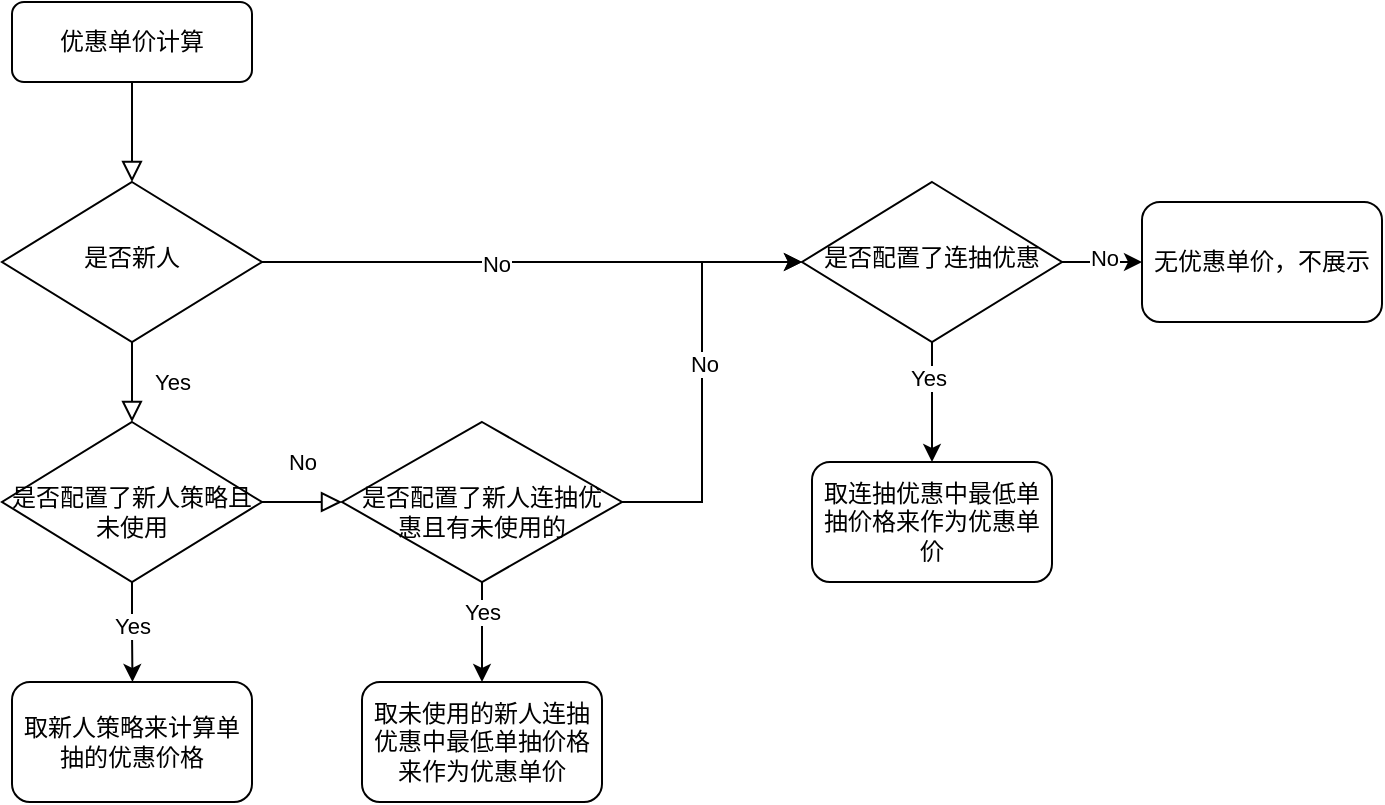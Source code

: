 <mxfile version="22.1.7" type="github">
  <diagram id="C5RBs43oDa-KdzZeNtuy" name="Page-1">
    <mxGraphModel dx="896" dy="498" grid="1" gridSize="10" guides="1" tooltips="1" connect="1" arrows="1" fold="1" page="1" pageScale="1" pageWidth="827" pageHeight="1169" math="0" shadow="0">
      <root>
        <mxCell id="WIyWlLk6GJQsqaUBKTNV-0" />
        <mxCell id="WIyWlLk6GJQsqaUBKTNV-1" parent="WIyWlLk6GJQsqaUBKTNV-0" />
        <mxCell id="WIyWlLk6GJQsqaUBKTNV-2" value="" style="rounded=0;html=1;jettySize=auto;orthogonalLoop=1;fontSize=11;endArrow=block;endFill=0;endSize=8;strokeWidth=1;shadow=0;labelBackgroundColor=none;edgeStyle=orthogonalEdgeStyle;" parent="WIyWlLk6GJQsqaUBKTNV-1" source="WIyWlLk6GJQsqaUBKTNV-3" target="WIyWlLk6GJQsqaUBKTNV-6" edge="1">
          <mxGeometry relative="1" as="geometry" />
        </mxCell>
        <mxCell id="WIyWlLk6GJQsqaUBKTNV-3" value="优惠单价计算" style="rounded=1;whiteSpace=wrap;html=1;fontSize=12;glass=0;strokeWidth=1;shadow=0;" parent="WIyWlLk6GJQsqaUBKTNV-1" vertex="1">
          <mxGeometry x="145" y="80" width="120" height="40" as="geometry" />
        </mxCell>
        <mxCell id="WIyWlLk6GJQsqaUBKTNV-4" value="Yes" style="rounded=0;html=1;jettySize=auto;orthogonalLoop=1;fontSize=11;endArrow=block;endFill=0;endSize=8;strokeWidth=1;shadow=0;labelBackgroundColor=none;edgeStyle=orthogonalEdgeStyle;" parent="WIyWlLk6GJQsqaUBKTNV-1" source="WIyWlLk6GJQsqaUBKTNV-6" target="WIyWlLk6GJQsqaUBKTNV-10" edge="1">
          <mxGeometry y="20" relative="1" as="geometry">
            <mxPoint as="offset" />
          </mxGeometry>
        </mxCell>
        <mxCell id="4SfWcHtOlQNRW03nDwKr-12" style="edgeStyle=orthogonalEdgeStyle;rounded=0;orthogonalLoop=1;jettySize=auto;html=1;entryX=0;entryY=0.5;entryDx=0;entryDy=0;" edge="1" parent="WIyWlLk6GJQsqaUBKTNV-1" source="WIyWlLk6GJQsqaUBKTNV-6" target="4SfWcHtOlQNRW03nDwKr-0">
          <mxGeometry relative="1" as="geometry" />
        </mxCell>
        <mxCell id="4SfWcHtOlQNRW03nDwKr-13" value="No" style="edgeLabel;html=1;align=center;verticalAlign=middle;resizable=0;points=[];" vertex="1" connectable="0" parent="4SfWcHtOlQNRW03nDwKr-12">
          <mxGeometry x="-0.138" y="-1" relative="1" as="geometry">
            <mxPoint as="offset" />
          </mxGeometry>
        </mxCell>
        <mxCell id="WIyWlLk6GJQsqaUBKTNV-6" value="是否新人" style="rhombus;whiteSpace=wrap;html=1;shadow=0;fontFamily=Helvetica;fontSize=12;align=center;strokeWidth=1;spacing=6;spacingTop=-4;" parent="WIyWlLk6GJQsqaUBKTNV-1" vertex="1">
          <mxGeometry x="140" y="170" width="130" height="80" as="geometry" />
        </mxCell>
        <mxCell id="WIyWlLk6GJQsqaUBKTNV-8" value="No" style="rounded=0;html=1;jettySize=auto;orthogonalLoop=1;fontSize=11;endArrow=block;endFill=0;endSize=8;strokeWidth=1;shadow=0;labelBackgroundColor=none;edgeStyle=orthogonalEdgeStyle;entryX=0;entryY=0.5;entryDx=0;entryDy=0;" parent="WIyWlLk6GJQsqaUBKTNV-1" source="WIyWlLk6GJQsqaUBKTNV-10" target="4SfWcHtOlQNRW03nDwKr-2" edge="1">
          <mxGeometry y="20" relative="1" as="geometry">
            <mxPoint as="offset" />
            <mxPoint x="220" y="430" as="targetPoint" />
          </mxGeometry>
        </mxCell>
        <mxCell id="4SfWcHtOlQNRW03nDwKr-3" style="edgeStyle=orthogonalEdgeStyle;rounded=0;orthogonalLoop=1;jettySize=auto;html=1;exitX=0.5;exitY=1;exitDx=0;exitDy=0;entryX=0.502;entryY=0;entryDx=0;entryDy=0;entryPerimeter=0;" edge="1" parent="WIyWlLk6GJQsqaUBKTNV-1" source="WIyWlLk6GJQsqaUBKTNV-10" target="4SfWcHtOlQNRW03nDwKr-5">
          <mxGeometry relative="1" as="geometry">
            <mxPoint x="220.25" y="420.0" as="targetPoint" />
          </mxGeometry>
        </mxCell>
        <mxCell id="4SfWcHtOlQNRW03nDwKr-4" value="Yes" style="edgeLabel;html=1;align=center;verticalAlign=middle;resizable=0;points=[];" vertex="1" connectable="0" parent="4SfWcHtOlQNRW03nDwKr-3">
          <mxGeometry x="-0.134" relative="1" as="geometry">
            <mxPoint as="offset" />
          </mxGeometry>
        </mxCell>
        <mxCell id="WIyWlLk6GJQsqaUBKTNV-10" value="&lt;br&gt;是否配置了新人策略且未使用" style="rhombus;whiteSpace=wrap;html=1;shadow=0;fontFamily=Helvetica;fontSize=12;align=center;strokeWidth=1;spacing=6;spacingTop=-4;" parent="WIyWlLk6GJQsqaUBKTNV-1" vertex="1">
          <mxGeometry x="140" y="290" width="130" height="80" as="geometry" />
        </mxCell>
        <mxCell id="4SfWcHtOlQNRW03nDwKr-15" style="edgeStyle=orthogonalEdgeStyle;rounded=0;orthogonalLoop=1;jettySize=auto;html=1;exitX=0.5;exitY=1;exitDx=0;exitDy=0;entryX=0.5;entryY=0;entryDx=0;entryDy=0;" edge="1" parent="WIyWlLk6GJQsqaUBKTNV-1" source="4SfWcHtOlQNRW03nDwKr-0" target="4SfWcHtOlQNRW03nDwKr-14">
          <mxGeometry relative="1" as="geometry" />
        </mxCell>
        <mxCell id="4SfWcHtOlQNRW03nDwKr-19" value="Yes" style="edgeLabel;html=1;align=center;verticalAlign=middle;resizable=0;points=[];" vertex="1" connectable="0" parent="4SfWcHtOlQNRW03nDwKr-15">
          <mxGeometry x="-0.412" y="-2" relative="1" as="geometry">
            <mxPoint as="offset" />
          </mxGeometry>
        </mxCell>
        <mxCell id="4SfWcHtOlQNRW03nDwKr-17" style="edgeStyle=orthogonalEdgeStyle;rounded=0;orthogonalLoop=1;jettySize=auto;html=1;exitX=1;exitY=0.5;exitDx=0;exitDy=0;entryX=0;entryY=0.5;entryDx=0;entryDy=0;" edge="1" parent="WIyWlLk6GJQsqaUBKTNV-1" source="4SfWcHtOlQNRW03nDwKr-0" target="4SfWcHtOlQNRW03nDwKr-16">
          <mxGeometry relative="1" as="geometry" />
        </mxCell>
        <mxCell id="4SfWcHtOlQNRW03nDwKr-18" value="No" style="edgeLabel;html=1;align=center;verticalAlign=middle;resizable=0;points=[];" vertex="1" connectable="0" parent="4SfWcHtOlQNRW03nDwKr-17">
          <mxGeometry x="0.013" y="2" relative="1" as="geometry">
            <mxPoint as="offset" />
          </mxGeometry>
        </mxCell>
        <mxCell id="4SfWcHtOlQNRW03nDwKr-0" value="是否配置了连抽优惠" style="rhombus;whiteSpace=wrap;html=1;shadow=0;fontFamily=Helvetica;fontSize=12;align=center;strokeWidth=1;spacing=6;spacingTop=-4;" vertex="1" parent="WIyWlLk6GJQsqaUBKTNV-1">
          <mxGeometry x="540" y="170" width="130" height="80" as="geometry" />
        </mxCell>
        <mxCell id="4SfWcHtOlQNRW03nDwKr-7" style="edgeStyle=orthogonalEdgeStyle;rounded=0;orthogonalLoop=1;jettySize=auto;html=1;exitX=0.5;exitY=1;exitDx=0;exitDy=0;" edge="1" parent="WIyWlLk6GJQsqaUBKTNV-1" source="4SfWcHtOlQNRW03nDwKr-2" target="4SfWcHtOlQNRW03nDwKr-6">
          <mxGeometry relative="1" as="geometry" />
        </mxCell>
        <mxCell id="4SfWcHtOlQNRW03nDwKr-8" value="Yes" style="edgeLabel;html=1;align=center;verticalAlign=middle;resizable=0;points=[];" vertex="1" connectable="0" parent="4SfWcHtOlQNRW03nDwKr-7">
          <mxGeometry x="-0.395" relative="1" as="geometry">
            <mxPoint as="offset" />
          </mxGeometry>
        </mxCell>
        <mxCell id="4SfWcHtOlQNRW03nDwKr-9" style="edgeStyle=orthogonalEdgeStyle;rounded=0;orthogonalLoop=1;jettySize=auto;html=1;entryX=0;entryY=0.5;entryDx=0;entryDy=0;" edge="1" parent="WIyWlLk6GJQsqaUBKTNV-1" source="4SfWcHtOlQNRW03nDwKr-2" target="4SfWcHtOlQNRW03nDwKr-0">
          <mxGeometry relative="1" as="geometry">
            <Array as="points">
              <mxPoint x="490" y="330" />
              <mxPoint x="490" y="210" />
            </Array>
          </mxGeometry>
        </mxCell>
        <mxCell id="4SfWcHtOlQNRW03nDwKr-11" value="No" style="edgeLabel;html=1;align=center;verticalAlign=middle;resizable=0;points=[];" vertex="1" connectable="0" parent="4SfWcHtOlQNRW03nDwKr-9">
          <mxGeometry x="0.038" y="-1" relative="1" as="geometry">
            <mxPoint as="offset" />
          </mxGeometry>
        </mxCell>
        <mxCell id="4SfWcHtOlQNRW03nDwKr-2" value="&lt;br&gt;是否配置了新人连抽优惠且有未使用的" style="rhombus;whiteSpace=wrap;html=1;shadow=0;fontFamily=Helvetica;fontSize=12;align=center;strokeWidth=1;spacing=6;spacingTop=-4;" vertex="1" parent="WIyWlLk6GJQsqaUBKTNV-1">
          <mxGeometry x="310" y="290" width="140" height="80" as="geometry" />
        </mxCell>
        <mxCell id="4SfWcHtOlQNRW03nDwKr-5" value="取新人策略来计算单抽的优惠价格" style="rounded=1;whiteSpace=wrap;html=1;" vertex="1" parent="WIyWlLk6GJQsqaUBKTNV-1">
          <mxGeometry x="145" y="420" width="120" height="60" as="geometry" />
        </mxCell>
        <mxCell id="4SfWcHtOlQNRW03nDwKr-6" value="取未使用的新人连抽优惠中最低单抽价格来作为优惠单价" style="rounded=1;whiteSpace=wrap;html=1;" vertex="1" parent="WIyWlLk6GJQsqaUBKTNV-1">
          <mxGeometry x="320" y="420" width="120" height="60" as="geometry" />
        </mxCell>
        <mxCell id="4SfWcHtOlQNRW03nDwKr-14" value="取连抽优惠中最低单抽价格来作为优惠单价" style="rounded=1;whiteSpace=wrap;html=1;" vertex="1" parent="WIyWlLk6GJQsqaUBKTNV-1">
          <mxGeometry x="545" y="310" width="120" height="60" as="geometry" />
        </mxCell>
        <mxCell id="4SfWcHtOlQNRW03nDwKr-16" value="无优惠单价，不展示" style="rounded=1;whiteSpace=wrap;html=1;" vertex="1" parent="WIyWlLk6GJQsqaUBKTNV-1">
          <mxGeometry x="710" y="180" width="120" height="60" as="geometry" />
        </mxCell>
      </root>
    </mxGraphModel>
  </diagram>
</mxfile>
